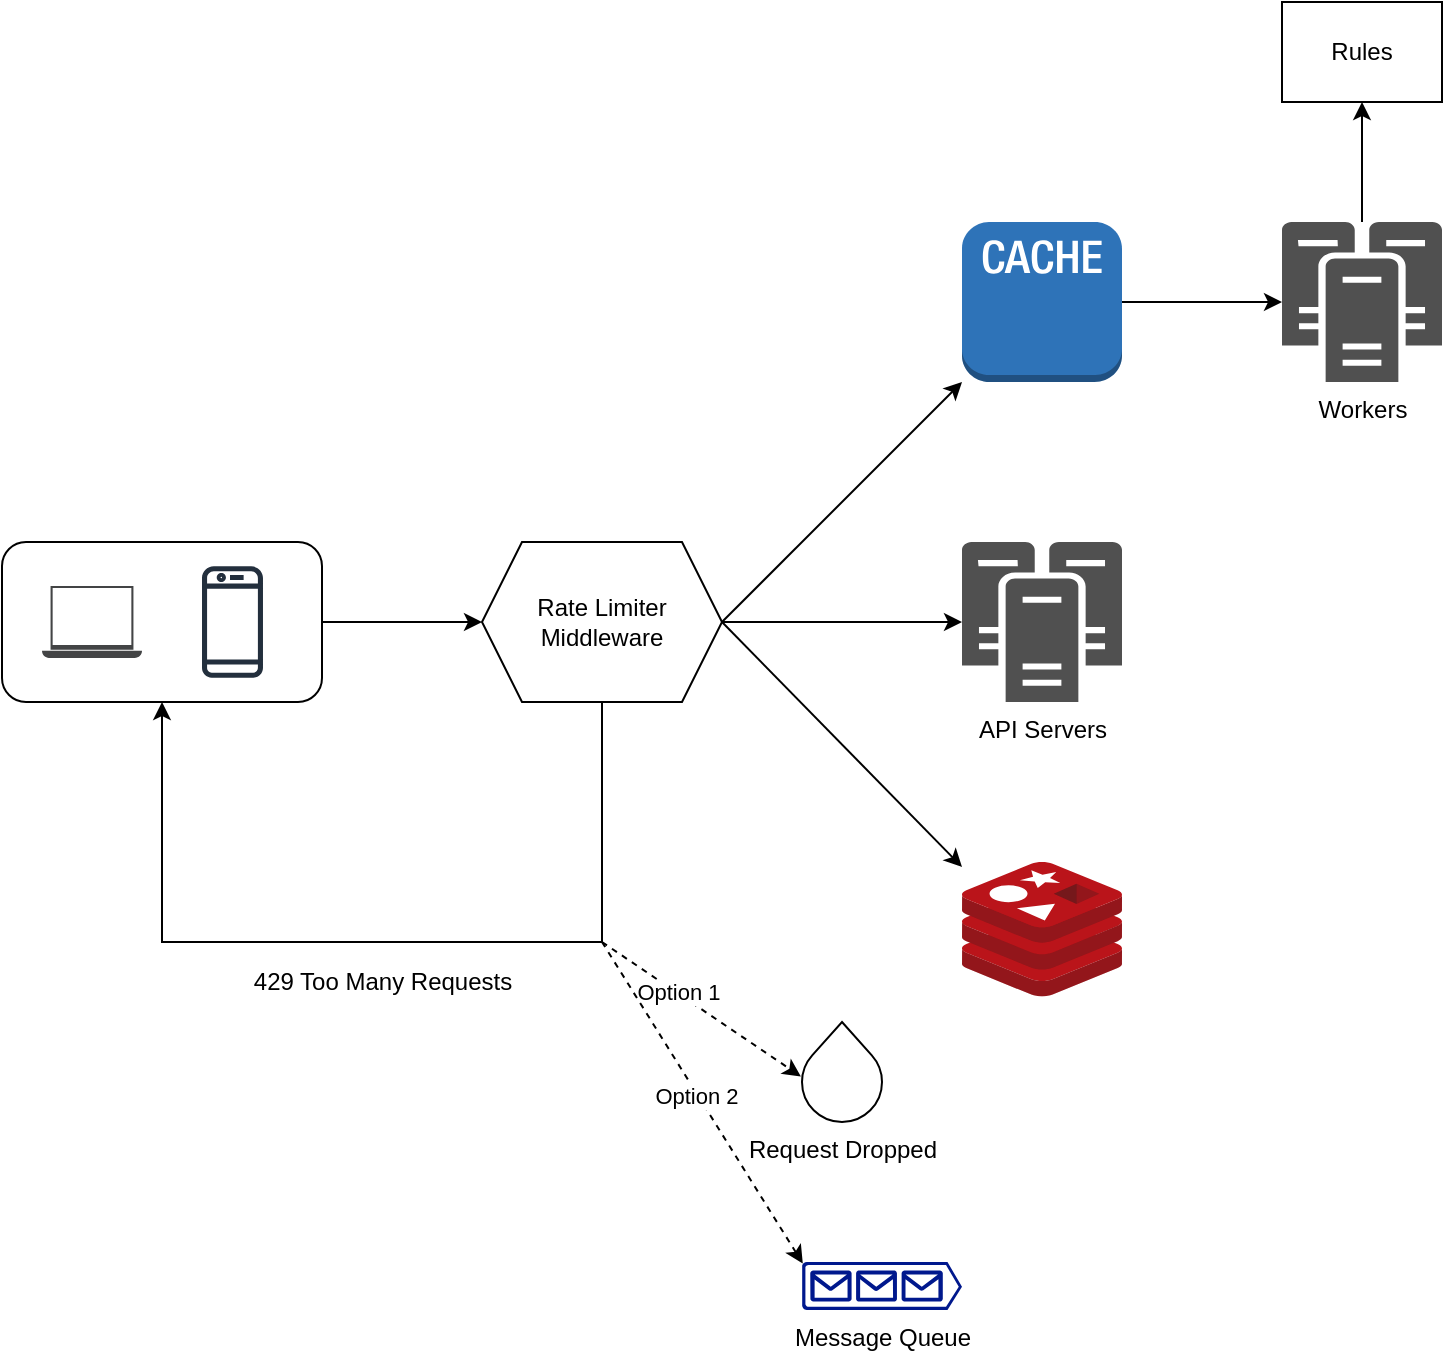 <mxfile version="20.8.1" type="device"><diagram id="ZURJ1NCQNacwmsSRWWvk" name="Page-1"><mxGraphModel dx="1306" dy="766" grid="1" gridSize="10" guides="1" tooltips="1" connect="1" arrows="1" fold="1" page="1" pageScale="1" pageWidth="827" pageHeight="1169" math="0" shadow="0"><root><mxCell id="0"/><mxCell id="1" parent="0"/><mxCell id="um5dOseDlcGne9bCvdg4-6" style="edgeStyle=orthogonalEdgeStyle;rounded=0;orthogonalLoop=1;jettySize=auto;html=1;exitX=1;exitY=0.5;exitDx=0;exitDy=0;entryX=0;entryY=0.5;entryDx=0;entryDy=0;" edge="1" parent="1" source="um5dOseDlcGne9bCvdg4-1" target="um5dOseDlcGne9bCvdg4-5"><mxGeometry relative="1" as="geometry"><Array as="points"><mxPoint x="230" y="320"/><mxPoint x="230" y="320"/></Array></mxGeometry></mxCell><mxCell id="um5dOseDlcGne9bCvdg4-1" value="" style="rounded=1;whiteSpace=wrap;html=1;" vertex="1" parent="1"><mxGeometry x="40" y="280" width="160" height="80" as="geometry"/></mxCell><mxCell id="um5dOseDlcGne9bCvdg4-3" value="" style="sketch=0;pointerEvents=1;shadow=0;dashed=0;html=1;strokeColor=none;fillColor=#434445;aspect=fixed;labelPosition=center;verticalLabelPosition=bottom;verticalAlign=top;align=center;outlineConnect=0;shape=mxgraph.vvd.laptop;" vertex="1" parent="1"><mxGeometry x="60" y="302" width="50" height="36" as="geometry"/></mxCell><mxCell id="um5dOseDlcGne9bCvdg4-4" value="" style="sketch=0;outlineConnect=0;fontColor=#232F3E;gradientColor=none;fillColor=#232F3D;strokeColor=none;dashed=0;verticalLabelPosition=bottom;verticalAlign=top;align=center;html=1;fontSize=12;fontStyle=0;aspect=fixed;pointerEvents=1;shape=mxgraph.aws4.mobile_client;" vertex="1" parent="1"><mxGeometry x="140" y="291" width="30.49" height="58" as="geometry"/></mxCell><mxCell id="um5dOseDlcGne9bCvdg4-8" style="edgeStyle=orthogonalEdgeStyle;rounded=0;orthogonalLoop=1;jettySize=auto;html=1;" edge="1" parent="1" source="um5dOseDlcGne9bCvdg4-5" target="um5dOseDlcGne9bCvdg4-7"><mxGeometry relative="1" as="geometry"/></mxCell><mxCell id="um5dOseDlcGne9bCvdg4-5" value="Rate Limiter Middleware" style="shape=hexagon;perimeter=hexagonPerimeter2;whiteSpace=wrap;html=1;fixedSize=1;" vertex="1" parent="1"><mxGeometry x="280" y="280" width="120" height="80" as="geometry"/></mxCell><mxCell id="um5dOseDlcGne9bCvdg4-7" value="API Servers" style="sketch=0;pointerEvents=1;shadow=0;dashed=0;html=1;strokeColor=none;fillColor=#505050;labelPosition=center;verticalLabelPosition=bottom;verticalAlign=top;outlineConnect=0;align=center;shape=mxgraph.office.servers.cluster_server;" vertex="1" parent="1"><mxGeometry x="520" y="280" width="80" height="80" as="geometry"/></mxCell><mxCell id="um5dOseDlcGne9bCvdg4-20" style="edgeStyle=orthogonalEdgeStyle;rounded=0;orthogonalLoop=1;jettySize=auto;html=1;entryX=0.5;entryY=1;entryDx=0;entryDy=0;" edge="1" parent="1" source="um5dOseDlcGne9bCvdg4-9" target="um5dOseDlcGne9bCvdg4-19"><mxGeometry relative="1" as="geometry"/></mxCell><mxCell id="um5dOseDlcGne9bCvdg4-9" value="Workers" style="sketch=0;pointerEvents=1;shadow=0;dashed=0;html=1;strokeColor=none;fillColor=#505050;labelPosition=center;verticalLabelPosition=bottom;verticalAlign=top;outlineConnect=0;align=center;shape=mxgraph.office.servers.cluster_server;" vertex="1" parent="1"><mxGeometry x="680" y="120" width="80" height="80" as="geometry"/></mxCell><mxCell id="um5dOseDlcGne9bCvdg4-14" value="" style="endArrow=classic;html=1;rounded=0;" edge="1" parent="1"><mxGeometry width="50" height="50" relative="1" as="geometry"><mxPoint x="400" y="320" as="sourcePoint"/><mxPoint x="520" y="200" as="targetPoint"/></mxGeometry></mxCell><mxCell id="um5dOseDlcGne9bCvdg4-19" value="Rules" style="rounded=0;whiteSpace=wrap;html=1;" vertex="1" parent="1"><mxGeometry x="680" y="10" width="80" height="50" as="geometry"/></mxCell><mxCell id="um5dOseDlcGne9bCvdg4-21" value="" style="sketch=0;aspect=fixed;html=1;points=[];align=center;image;fontSize=12;image=img/lib/mscae/Cache_Redis_Product.svg;" vertex="1" parent="1"><mxGeometry x="520" y="440" width="80" height="67.2" as="geometry"/></mxCell><mxCell id="um5dOseDlcGne9bCvdg4-24" style="edgeStyle=orthogonalEdgeStyle;rounded=0;orthogonalLoop=1;jettySize=auto;html=1;" edge="1" parent="1" source="um5dOseDlcGne9bCvdg4-22" target="um5dOseDlcGne9bCvdg4-9"><mxGeometry relative="1" as="geometry"/></mxCell><mxCell id="um5dOseDlcGne9bCvdg4-22" value="" style="outlineConnect=0;dashed=0;verticalLabelPosition=bottom;verticalAlign=top;align=center;html=1;shape=mxgraph.aws3.cache_node;fillColor=#2E73B8;gradientColor=none;" vertex="1" parent="1"><mxGeometry x="520" y="120" width="80" height="80" as="geometry"/></mxCell><mxCell id="um5dOseDlcGne9bCvdg4-25" value="" style="endArrow=classic;html=1;rounded=0;entryX=0;entryY=0.037;entryDx=0;entryDy=0;entryPerimeter=0;" edge="1" parent="1" target="um5dOseDlcGne9bCvdg4-21"><mxGeometry y="-49" width="50" height="50" relative="1" as="geometry"><mxPoint x="400" y="320" as="sourcePoint"/><mxPoint x="480" y="370" as="targetPoint"/><mxPoint x="1" as="offset"/></mxGeometry></mxCell><mxCell id="um5dOseDlcGne9bCvdg4-28" style="edgeStyle=orthogonalEdgeStyle;rounded=0;orthogonalLoop=1;jettySize=auto;html=1;entryX=0.5;entryY=1;entryDx=0;entryDy=0;" edge="1" parent="1" source="um5dOseDlcGne9bCvdg4-5" target="um5dOseDlcGne9bCvdg4-1"><mxGeometry relative="1" as="geometry"><mxPoint x="120" y="430" as="targetPoint"/><Array as="points"><mxPoint x="340" y="480"/><mxPoint x="120" y="480"/></Array></mxGeometry></mxCell><mxCell id="um5dOseDlcGne9bCvdg4-29" value="429 Too Many Requests" style="text;html=1;align=center;verticalAlign=middle;resizable=0;points=[];autosize=1;strokeColor=none;fillColor=none;" vertex="1" parent="1"><mxGeometry x="155" y="485" width="150" height="30" as="geometry"/></mxCell><mxCell id="um5dOseDlcGne9bCvdg4-30" value="Request Dropped" style="verticalLabelPosition=bottom;verticalAlign=top;html=1;shape=mxgraph.basic.drop" vertex="1" parent="1"><mxGeometry x="440" y="520" width="40" height="50" as="geometry"/></mxCell><mxCell id="um5dOseDlcGne9bCvdg4-33" value="" style="endArrow=classic;html=1;rounded=0;entryX=-0.014;entryY=0.544;entryDx=0;entryDy=0;entryPerimeter=0;dashed=1;" edge="1" parent="1" target="um5dOseDlcGne9bCvdg4-30"><mxGeometry y="-49" width="50" height="50" relative="1" as="geometry"><mxPoint x="340" y="480" as="sourcePoint"/><mxPoint x="460" y="599.996" as="targetPoint"/><mxPoint x="1" as="offset"/></mxGeometry></mxCell><mxCell id="um5dOseDlcGne9bCvdg4-38" value="Option 1" style="edgeLabel;html=1;align=center;verticalAlign=middle;resizable=0;points=[];" vertex="1" connectable="0" parent="um5dOseDlcGne9bCvdg4-33"><mxGeometry x="-0.224" y="1" relative="1" as="geometry"><mxPoint x="-1" as="offset"/></mxGeometry></mxCell><mxCell id="um5dOseDlcGne9bCvdg4-36" value="Message Queue" style="sketch=0;aspect=fixed;pointerEvents=1;shadow=0;dashed=0;html=1;strokeColor=none;labelPosition=center;verticalLabelPosition=bottom;verticalAlign=top;align=center;fillColor=#00188D;shape=mxgraph.azure.queue_generic" vertex="1" parent="1"><mxGeometry x="440" y="640" width="80" height="24" as="geometry"/></mxCell><mxCell id="um5dOseDlcGne9bCvdg4-37" value="" style="endArrow=classic;html=1;rounded=0;entryX=0.005;entryY=0.03;entryDx=0;entryDy=0;entryPerimeter=0;dashed=1;" edge="1" parent="1" target="um5dOseDlcGne9bCvdg4-36"><mxGeometry y="-49" width="50" height="50" relative="1" as="geometry"><mxPoint x="340" y="480" as="sourcePoint"/><mxPoint x="429.44" y="552.2" as="targetPoint"/><mxPoint x="1" as="offset"/></mxGeometry></mxCell><mxCell id="um5dOseDlcGne9bCvdg4-39" value="Option 2" style="edgeLabel;html=1;align=center;verticalAlign=middle;resizable=0;points=[];" vertex="1" connectable="0" parent="um5dOseDlcGne9bCvdg4-37"><mxGeometry x="-0.052" y="-1" relative="1" as="geometry"><mxPoint as="offset"/></mxGeometry></mxCell></root></mxGraphModel></diagram></mxfile>